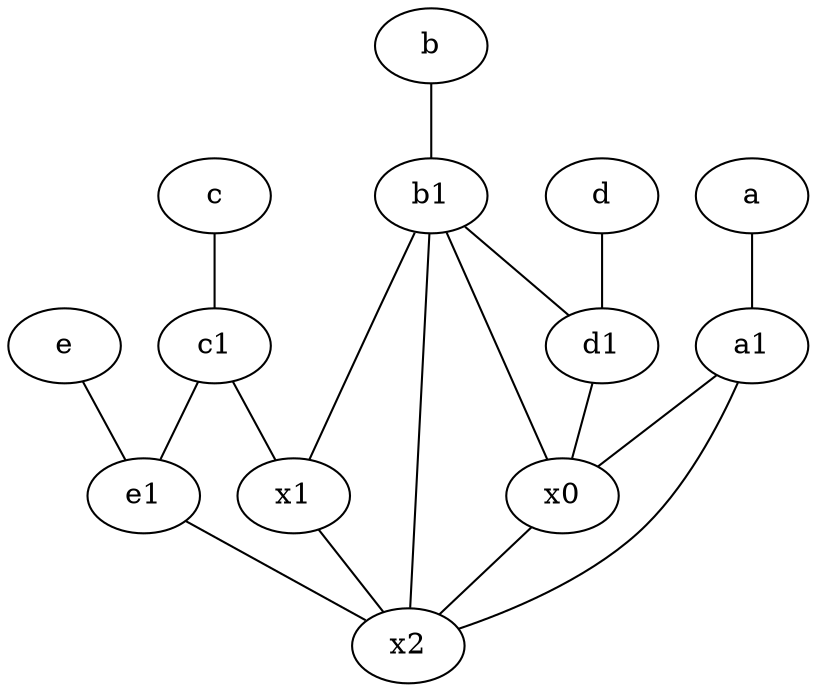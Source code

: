 graph {
	node [labelfontsize=50]
	e [labelfontsize=50 pos="7,9!"]
	e1 [labelfontsize=50 pos="7,7!"]
	b1 [labelfontsize=50 pos="9,4!"]
	c1 [labelfontsize=50 pos="4.5,3!"]
	c [labelfontsize=50 pos="4.5,2!"]
	x2 [labelfontsize=50]
	d1 [labelfontsize=50 pos="3,5!"]
	x0 [labelfontsize=50]
	d [labelfontsize=50 pos="2,5!"]
	x1 [labelfontsize=50]
	a1 [labelfontsize=50 pos="8,3!"]
	b [labelfontsize=50 pos="10,4!"]
	a [labelfontsize=50 pos="8,2!"]
	e -- e1
	b1 -- d1
	c1 -- e1
	a1 -- x2
	c1 -- x1
	b1 -- x1
	a1 -- x0
	d1 -- x0
	a -- a1
	b1 -- x2
	b1 -- x0
	e1 -- x2
	d -- d1
	x1 -- x2
	b -- b1
	c -- c1
	x0 -- x2
}
